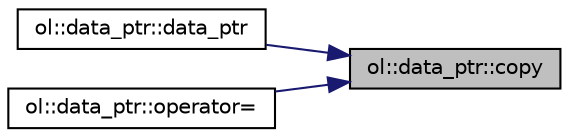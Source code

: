 digraph "ol::data_ptr::copy"
{
 // LATEX_PDF_SIZE
  edge [fontname="Helvetica",fontsize="10",labelfontname="Helvetica",labelfontsize="10"];
  node [fontname="Helvetica",fontsize="10",shape=record];
  rankdir="RL";
  Node1 [label="ol::data_ptr::copy",height=0.2,width=0.4,color="black", fillcolor="grey75", style="filled", fontcolor="black",tooltip=" "];
  Node1 -> Node2 [dir="back",color="midnightblue",fontsize="10",style="solid",fontname="Helvetica"];
  Node2 [label="ol::data_ptr::data_ptr",height=0.2,width=0.4,color="black", fillcolor="white", style="filled",URL="$classol_1_1data__ptr.html#a132d6e2f244ed6aca2f8368cc9eaaaba",tooltip="Copy constructor."];
  Node1 -> Node3 [dir="back",color="midnightblue",fontsize="10",style="solid",fontname="Helvetica"];
  Node3 [label="ol::data_ptr::operator=",height=0.2,width=0.4,color="black", fillcolor="white", style="filled",URL="$classol_1_1data__ptr.html#a47beb42e49d196d2388fd1542488eda1",tooltip=" "];
}
